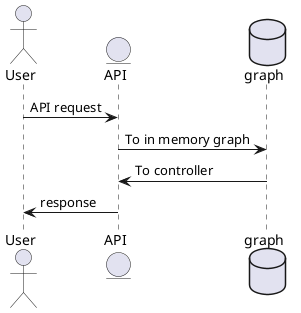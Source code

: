 @startuml
actor       User as usr
entity      API as ent
database    graph as db
usr -> ent: API request
ent-> db: To in memory graph
db-> ent: To controller
ent-> usr: response
@enduml